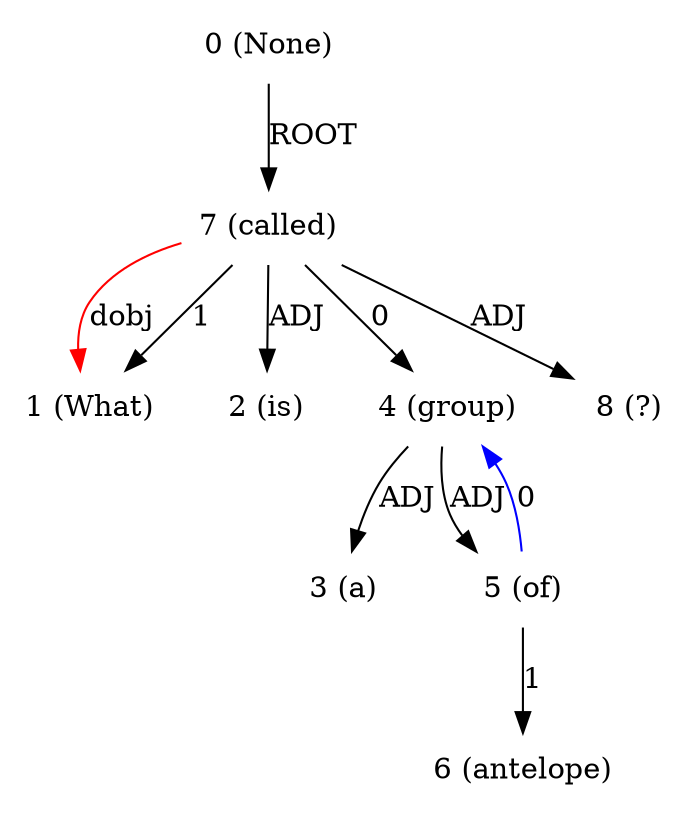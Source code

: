 digraph G{
edge [dir=forward]
node [shape=plaintext]

0 [label="0 (None)"]
0 -> 7 [label="ROOT"]
1 [label="1 (What)"]
7 -> 1 [label="dobj", color="red"]
2 [label="2 (is)"]
3 [label="3 (a)"]
4 [label="4 (group)"]
4 -> 3 [label="ADJ"]
4 -> 5 [label="ADJ"]
5 [label="5 (of)"]
5 -> 6 [label="1"]
5 -> 4 [label="0", color="blue"]
6 [label="6 (antelope)"]
7 [label="7 (called)"]
7 -> 1 [label="1"]
7 -> 4 [label="0"]
7 -> 2 [label="ADJ"]
7 -> 8 [label="ADJ"]
8 [label="8 (?)"]
}
